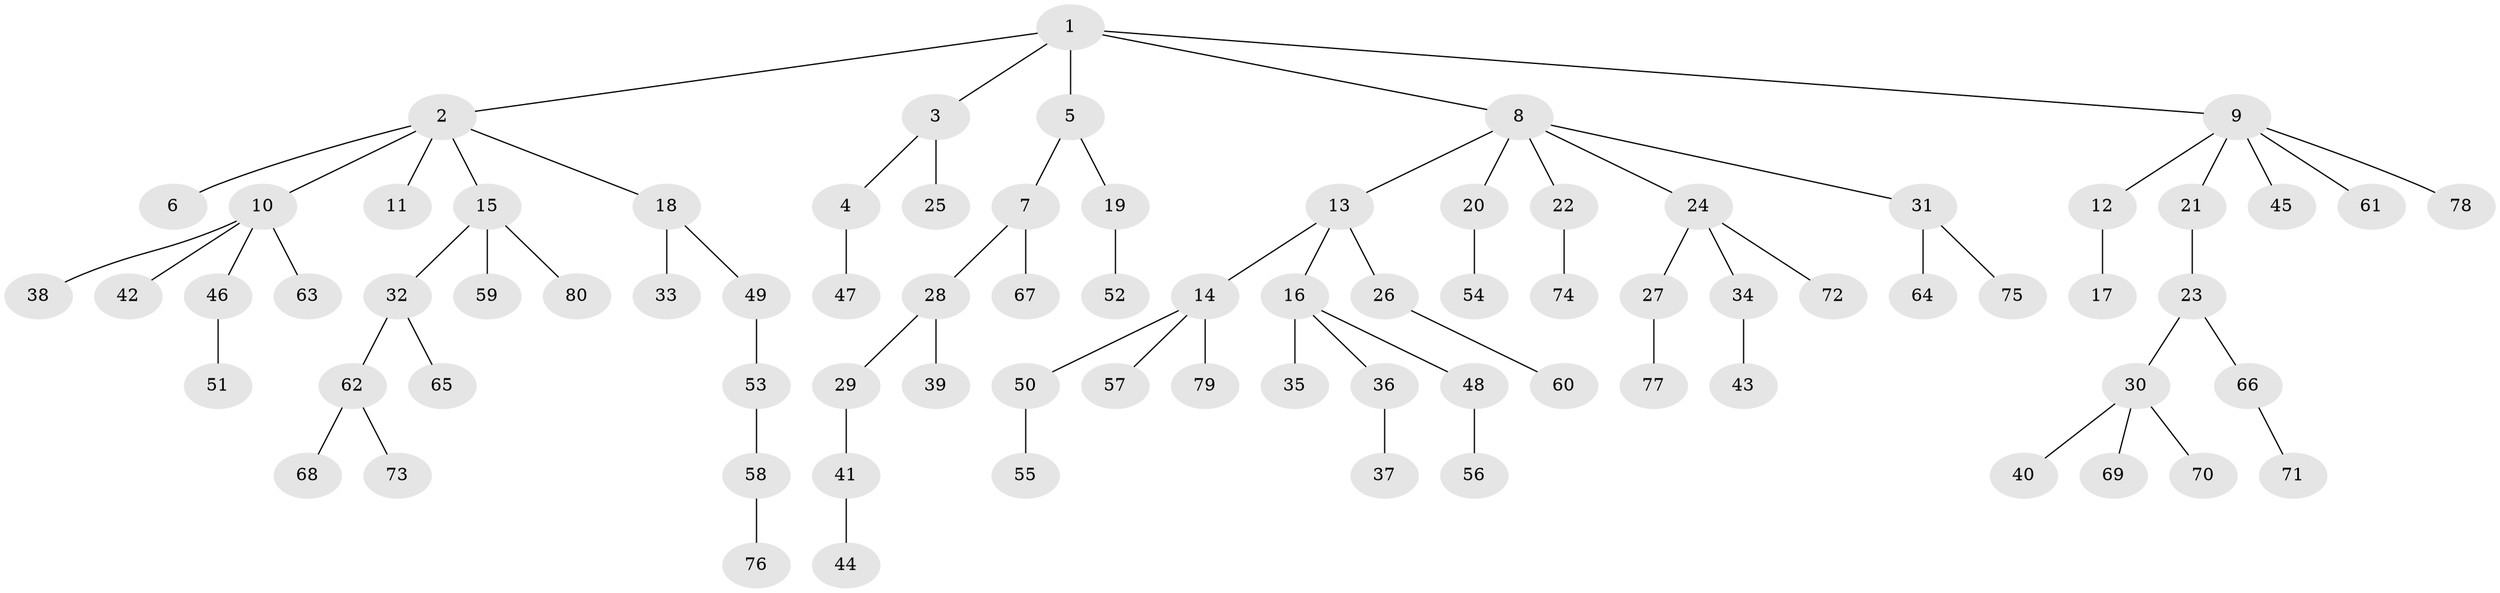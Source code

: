 // Generated by graph-tools (version 1.1) at 2025/36/03/09/25 02:36:39]
// undirected, 80 vertices, 79 edges
graph export_dot {
graph [start="1"]
  node [color=gray90,style=filled];
  1;
  2;
  3;
  4;
  5;
  6;
  7;
  8;
  9;
  10;
  11;
  12;
  13;
  14;
  15;
  16;
  17;
  18;
  19;
  20;
  21;
  22;
  23;
  24;
  25;
  26;
  27;
  28;
  29;
  30;
  31;
  32;
  33;
  34;
  35;
  36;
  37;
  38;
  39;
  40;
  41;
  42;
  43;
  44;
  45;
  46;
  47;
  48;
  49;
  50;
  51;
  52;
  53;
  54;
  55;
  56;
  57;
  58;
  59;
  60;
  61;
  62;
  63;
  64;
  65;
  66;
  67;
  68;
  69;
  70;
  71;
  72;
  73;
  74;
  75;
  76;
  77;
  78;
  79;
  80;
  1 -- 2;
  1 -- 3;
  1 -- 5;
  1 -- 8;
  1 -- 9;
  2 -- 6;
  2 -- 10;
  2 -- 11;
  2 -- 15;
  2 -- 18;
  3 -- 4;
  3 -- 25;
  4 -- 47;
  5 -- 7;
  5 -- 19;
  7 -- 28;
  7 -- 67;
  8 -- 13;
  8 -- 20;
  8 -- 22;
  8 -- 24;
  8 -- 31;
  9 -- 12;
  9 -- 21;
  9 -- 45;
  9 -- 61;
  9 -- 78;
  10 -- 38;
  10 -- 42;
  10 -- 46;
  10 -- 63;
  12 -- 17;
  13 -- 14;
  13 -- 16;
  13 -- 26;
  14 -- 50;
  14 -- 57;
  14 -- 79;
  15 -- 32;
  15 -- 59;
  15 -- 80;
  16 -- 35;
  16 -- 36;
  16 -- 48;
  18 -- 33;
  18 -- 49;
  19 -- 52;
  20 -- 54;
  21 -- 23;
  22 -- 74;
  23 -- 30;
  23 -- 66;
  24 -- 27;
  24 -- 34;
  24 -- 72;
  26 -- 60;
  27 -- 77;
  28 -- 29;
  28 -- 39;
  29 -- 41;
  30 -- 40;
  30 -- 69;
  30 -- 70;
  31 -- 64;
  31 -- 75;
  32 -- 62;
  32 -- 65;
  34 -- 43;
  36 -- 37;
  41 -- 44;
  46 -- 51;
  48 -- 56;
  49 -- 53;
  50 -- 55;
  53 -- 58;
  58 -- 76;
  62 -- 68;
  62 -- 73;
  66 -- 71;
}
